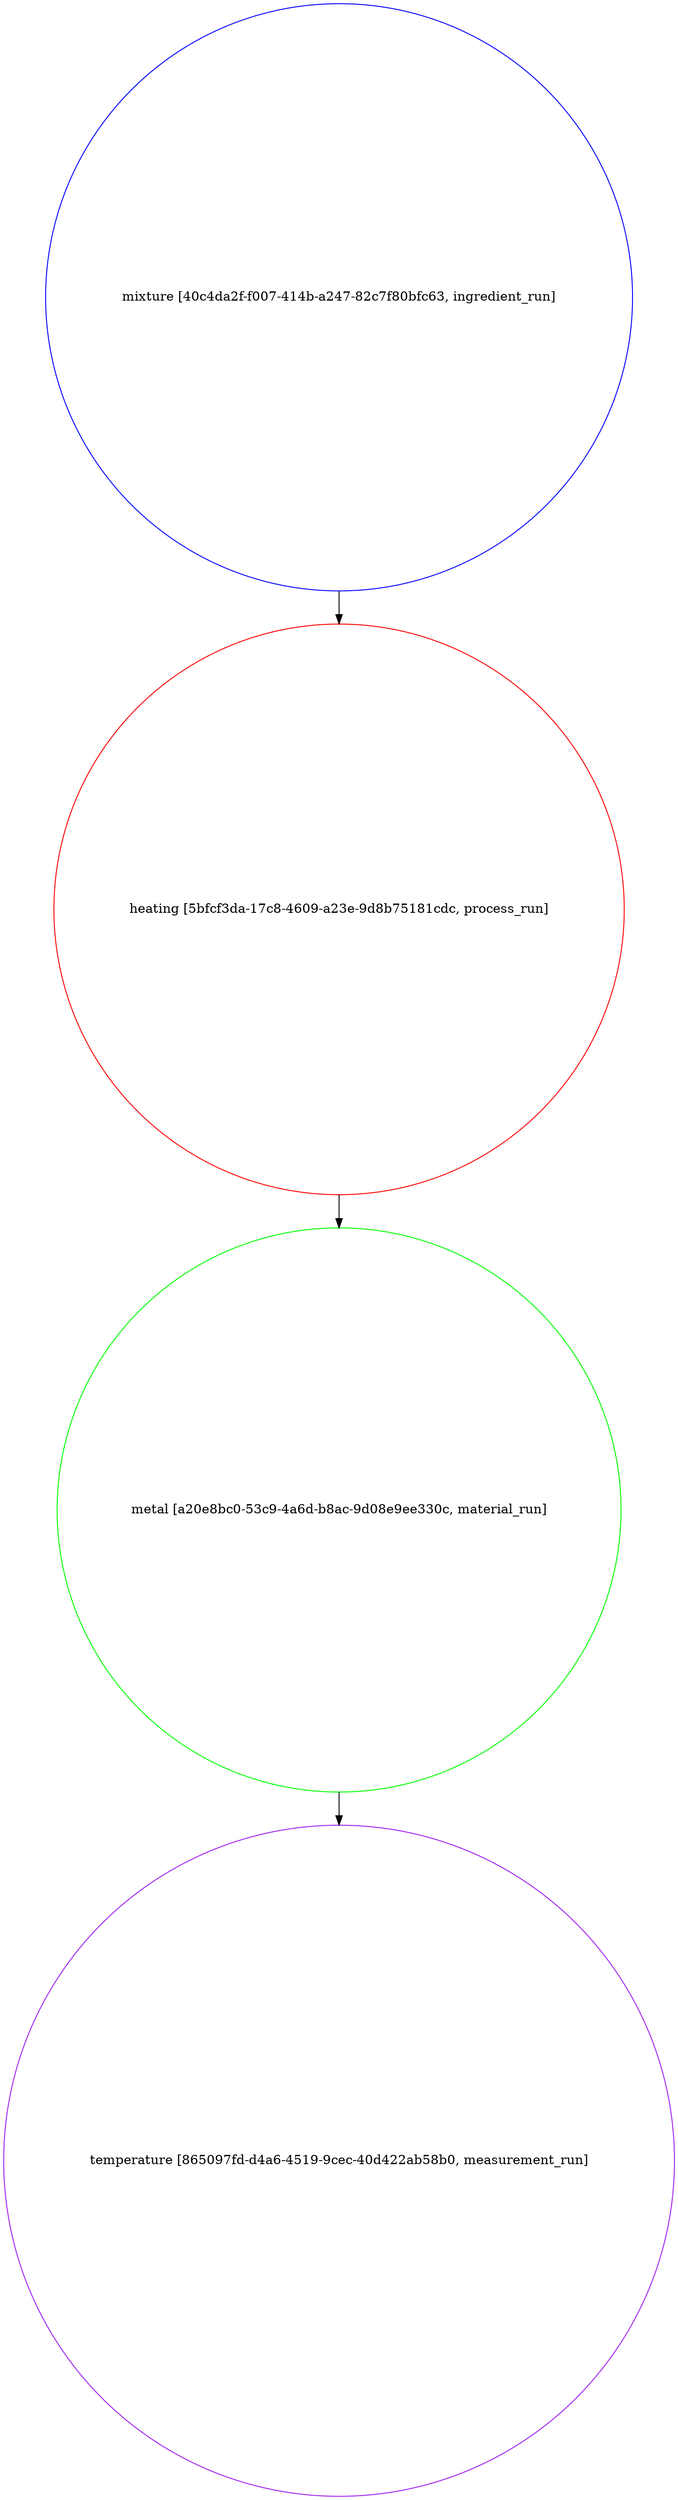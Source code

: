strict digraph "eb971e27-4995-4444-a18d-0ce313b0558f" {
	graph [bb="0,0,727.94,2703.9",
		name="eb971e27-4995-4444-a18d-0ce313b0558f"
	];
	node [label="\N"];
	"mixture [40c4da2f-f007-414b-a247-82c7f80bfc63, ingredient_run]"	 [color=blue,
		height=8.8464,
		object="{\"absolute_quantity\": null, \"file_links\": [], \"labels\": [], \"mass_fraction\": null, \"material\": null, \"name\": \"mixture\", \"notes\": \
null, \"number_fraction\": null, \"process\": {\"id\": \"5bfcf3da-17c8-4609-a23e-9d8b75181cdc\", \"scope\": \"auto\", \"type\": \"link_by_uid\"}, \"\
spec\": {\"id\": \"f2a60561-ccf4-498a-81e6-a8a8d8a95aad\", \"scope\": \"auto\", \"type\": \"link_by_uid\"}, \"tags\": [], \"type\": \"ingredient_run\", \"\
uids\": {\"auto\": \"40c4da2f-f007-414b-a247-82c7f80bfc63\"}, \"volume_fraction\": null}",
		pos="363.97,2385.4",
		shape=circle,
		type=ingredient_run,
		uuid="40c4da2f-f007-414b-a247-82c7f80bfc63",
		width=8.8464];
	"heating [5bfcf3da-17c8-4609-a23e-9d8b75181cdc, process_run]"	 [color=red,
		height=8.5937,
		object="{\"conditions\": [], \"file_links\": [], \"name\": \"heating\", \"notes\": null, \"parameters\": [], \"source\": null, \"spec\": {\"id\": \"896e47e3-c82b-46bd-920b-9d9101f87e8d\", \"\
scope\": \"auto\", \"type\": \"link_by_uid\"}, \"tags\": [], \"type\": \"process_run\", \"uids\": {\"auto\": \"5bfcf3da-17c8-4609-a23e-9d8b75181cdc\"}}",
		pos="363.97,1721.6",
		shape=circle,
		type=process_run,
		uuid="5bfcf3da-17c8-4609-a23e-9d8b75181cdc",
		width=8.5937];
	"mixture [40c4da2f-f007-414b-a247-82c7f80bfc63, ingredient_run]" -> "heating [5bfcf3da-17c8-4609-a23e-9d8b75181cdc, process_run]"	 [pos="e,363.97,2031.2 363.97,2066.6 363.97,2058.2 363.97,2049.8 363.97,2041.4"];
	"metal [a20e8bc0-53c9-4a6d-b8ac-9d08e9ee330c, material_run]"	 [color=green,
		height=8.5034,
		object="{\"file_links\": [], \"name\": \"metal\", \"notes\": null, \"process\": {\"id\": \"5bfcf3da-17c8-4609-a23e-9d8b75181cdc\", \"scope\": \"auto\", \"type\": \"\
link_by_uid\"}, \"sample_type\": \"unknown\", \"spec\": {\"id\": \"feb5392e-f25a-4ad1-97c4-00275ae06ded\", \"scope\": \"auto\", \"type\": \"link_by_\
uid\"}, \"tags\": [], \"type\": \"material_run\", \"uids\": {\"auto\": \"a20e8bc0-53c9-4a6d-b8ac-9d08e9ee330c\"}}",
		pos="363.97,1070.1",
		shape=circle,
		type=material_run,
		uuid="a20e8bc0-53c9-4a6d-b8ac-9d08e9ee330c",
		width=8.5034];
	"heating [5bfcf3da-17c8-4609-a23e-9d8b75181cdc, process_run]" -> "metal [a20e8bc0-53c9-4a6d-b8ac-9d08e9ee330c, material_run]"	 [pos="e,363.97,1376.5 363.97,1412 363.97,1403.6 363.97,1395.2 363.97,1386.8"];
	"temperature [865097fd-d4a6-4519-9cec-40d422ab58b0, measurement_run]"	 [color=purple,
		height=10.11,
		object="{\"conditions\": [], \"file_links\": [], \"material\": {\"id\": \"a20e8bc0-53c9-4a6d-b8ac-9d08e9ee330c\", \"scope\": \"auto\", \"type\": \"link_by_\
uid\"}, \"name\": \"temperature\", \"notes\": null, \"parameters\": [], \"properties\": [], \"source\": null, \"spec\": {\"id\": \"149e7f7b-e30b-4022-9f57-d4d42e34eee8\", \"\
scope\": \"auto\", \"type\": \"link_by_uid\"}, \"tags\": [], \"type\": \"measurement_run\", \"uids\": {\"auto\": \"865097fd-d4a6-4519-9cec-40d422ab58b0\"}}",
		pos="363.97,363.97",
		shape=circle,
		type=measurement_run,
		uuid="865097fd-d4a6-4519-9cec-40d422ab58b0",
		width=10.11];
	"metal [a20e8bc0-53c9-4a6d-b8ac-9d08e9ee330c, material_run]" -> "temperature [865097fd-d4a6-4519-9cec-40d422ab58b0, measurement_run]"	 [pos="e,363.97,728.07 363.97,763.69 363.97,755.2 363.97,746.66 363.97,738.12"];
}
